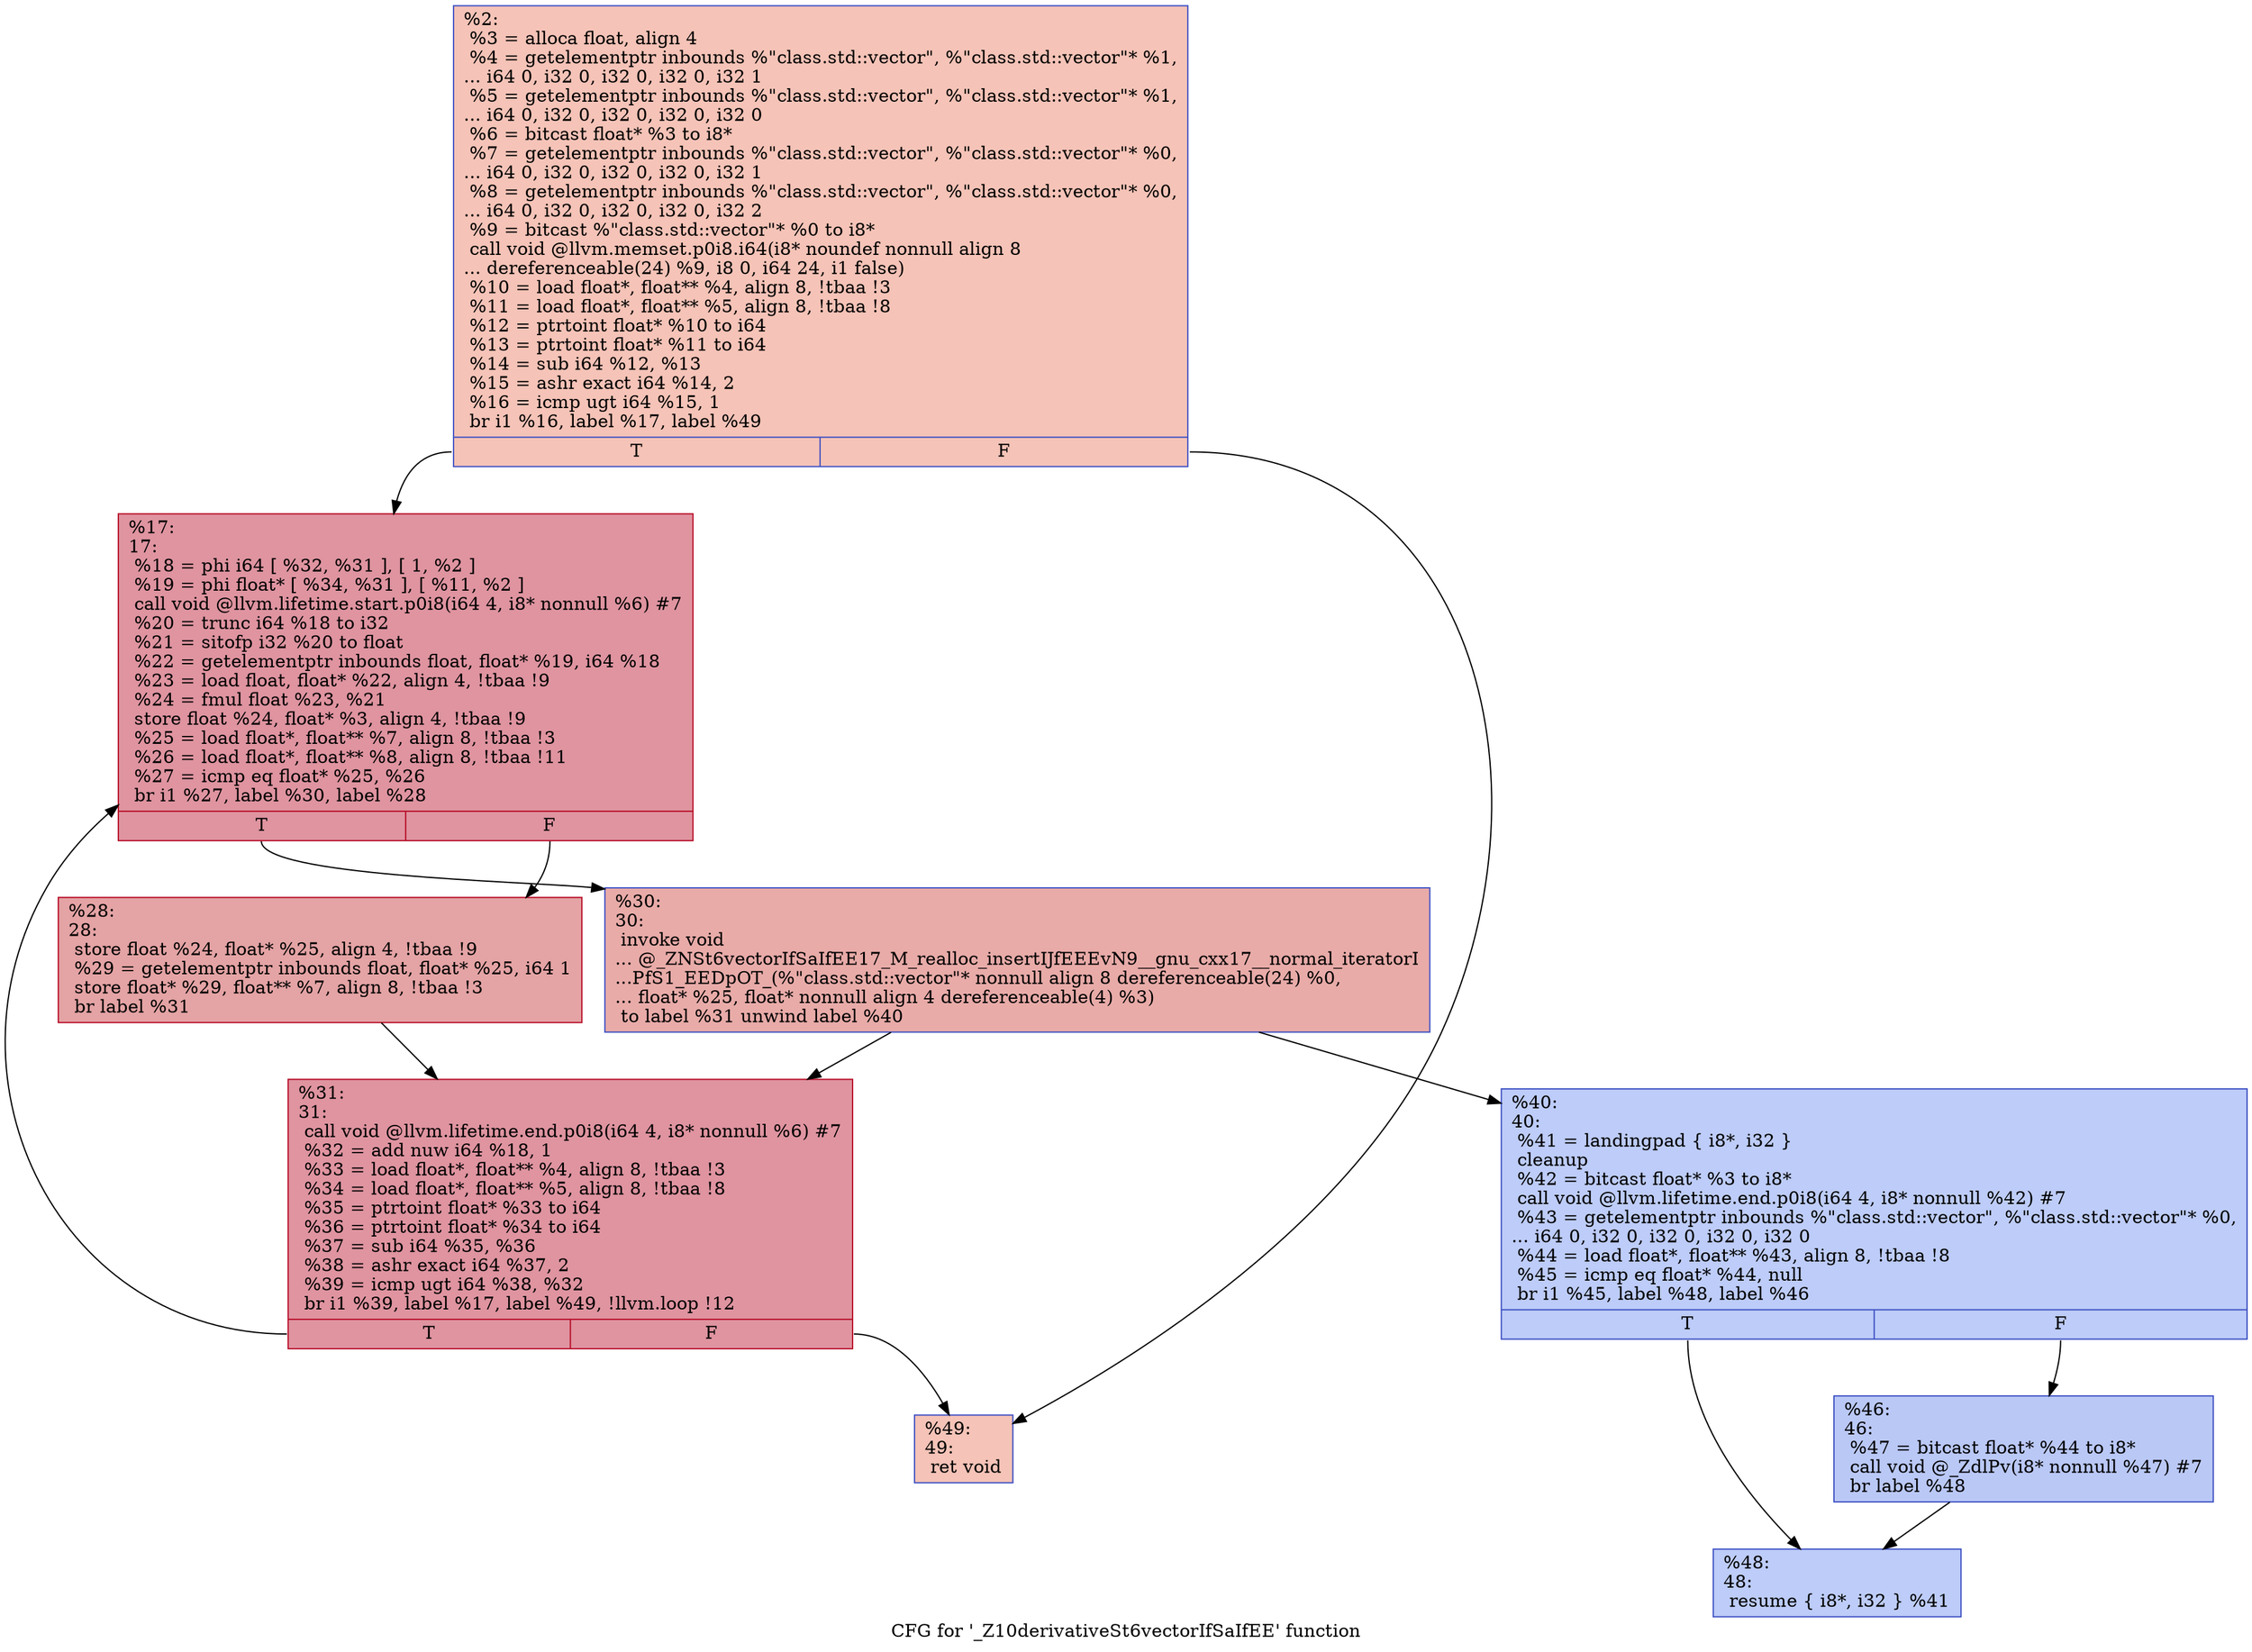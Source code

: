 digraph "CFG for '_Z10derivativeSt6vectorIfSaIfEE' function" {
	label="CFG for '_Z10derivativeSt6vectorIfSaIfEE' function";

	Node0x557e949c0030 [shape=record,color="#3d50c3ff", style=filled, fillcolor="#e8765c70",label="{%2:\l  %3 = alloca float, align 4\l  %4 = getelementptr inbounds %\"class.std::vector\", %\"class.std::vector\"* %1,\l... i64 0, i32 0, i32 0, i32 0, i32 1\l  %5 = getelementptr inbounds %\"class.std::vector\", %\"class.std::vector\"* %1,\l... i64 0, i32 0, i32 0, i32 0, i32 0\l  %6 = bitcast float* %3 to i8*\l  %7 = getelementptr inbounds %\"class.std::vector\", %\"class.std::vector\"* %0,\l... i64 0, i32 0, i32 0, i32 0, i32 1\l  %8 = getelementptr inbounds %\"class.std::vector\", %\"class.std::vector\"* %0,\l... i64 0, i32 0, i32 0, i32 0, i32 2\l  %9 = bitcast %\"class.std::vector\"* %0 to i8*\l  call void @llvm.memset.p0i8.i64(i8* noundef nonnull align 8\l... dereferenceable(24) %9, i8 0, i64 24, i1 false)\l  %10 = load float*, float** %4, align 8, !tbaa !3\l  %11 = load float*, float** %5, align 8, !tbaa !8\l  %12 = ptrtoint float* %10 to i64\l  %13 = ptrtoint float* %11 to i64\l  %14 = sub i64 %12, %13\l  %15 = ashr exact i64 %14, 2\l  %16 = icmp ugt i64 %15, 1\l  br i1 %16, label %17, label %49\l|{<s0>T|<s1>F}}"];
	Node0x557e949c0030:s0 -> Node0x557e949c20e0;
	Node0x557e949c0030:s1 -> Node0x557e949c2170;
	Node0x557e949c20e0 [shape=record,color="#b70d28ff", style=filled, fillcolor="#b70d2870",label="{%17:\l17:                                               \l  %18 = phi i64 [ %32, %31 ], [ 1, %2 ]\l  %19 = phi float* [ %34, %31 ], [ %11, %2 ]\l  call void @llvm.lifetime.start.p0i8(i64 4, i8* nonnull %6) #7\l  %20 = trunc i64 %18 to i32\l  %21 = sitofp i32 %20 to float\l  %22 = getelementptr inbounds float, float* %19, i64 %18\l  %23 = load float, float* %22, align 4, !tbaa !9\l  %24 = fmul float %23, %21\l  store float %24, float* %3, align 4, !tbaa !9\l  %25 = load float*, float** %7, align 8, !tbaa !3\l  %26 = load float*, float** %8, align 8, !tbaa !11\l  %27 = icmp eq float* %25, %26\l  br i1 %27, label %30, label %28\l|{<s0>T|<s1>F}}"];
	Node0x557e949c20e0:s0 -> Node0x557e949c3ab0;
	Node0x557e949c20e0:s1 -> Node0x557e949c3b40;
	Node0x557e949c3b40 [shape=record,color="#b70d28ff", style=filled, fillcolor="#c32e3170",label="{%28:\l28:                                               \l  store float %24, float* %25, align 4, !tbaa !9\l  %29 = getelementptr inbounds float, float* %25, i64 1\l  store float* %29, float** %7, align 8, !tbaa !3\l  br label %31\l}"];
	Node0x557e949c3b40 -> Node0x557e949c22e0;
	Node0x557e949c3ab0 [shape=record,color="#3d50c3ff", style=filled, fillcolor="#cc403a70",label="{%30:\l30:                                               \l  invoke void\l... @_ZNSt6vectorIfSaIfEE17_M_realloc_insertIJfEEEvN9__gnu_cxx17__normal_iteratorI\l...PfS1_EEDpOT_(%\"class.std::vector\"* nonnull align 8 dereferenceable(24) %0,\l... float* %25, float* nonnull align 4 dereferenceable(4) %3)\l          to label %31 unwind label %40\l}"];
	Node0x557e949c3ab0 -> Node0x557e949c22e0;
	Node0x557e949c3ab0 -> Node0x557e949c3fc0;
	Node0x557e949c22e0 [shape=record,color="#b70d28ff", style=filled, fillcolor="#b70d2870",label="{%31:\l31:                                               \l  call void @llvm.lifetime.end.p0i8(i64 4, i8* nonnull %6) #7\l  %32 = add nuw i64 %18, 1\l  %33 = load float*, float** %4, align 8, !tbaa !3\l  %34 = load float*, float** %5, align 8, !tbaa !8\l  %35 = ptrtoint float* %33 to i64\l  %36 = ptrtoint float* %34 to i64\l  %37 = sub i64 %35, %36\l  %38 = ashr exact i64 %37, 2\l  %39 = icmp ugt i64 %38, %32\l  br i1 %39, label %17, label %49, !llvm.loop !12\l|{<s0>T|<s1>F}}"];
	Node0x557e949c22e0:s0 -> Node0x557e949c20e0;
	Node0x557e949c22e0:s1 -> Node0x557e949c2170;
	Node0x557e949c3fc0 [shape=record,color="#3d50c3ff", style=filled, fillcolor="#6a8bef70",label="{%40:\l40:                                               \l  %41 = landingpad \{ i8*, i32 \}\l          cleanup\l  %42 = bitcast float* %3 to i8*\l  call void @llvm.lifetime.end.p0i8(i64 4, i8* nonnull %42) #7\l  %43 = getelementptr inbounds %\"class.std::vector\", %\"class.std::vector\"* %0,\l... i64 0, i32 0, i32 0, i32 0, i32 0\l  %44 = load float*, float** %43, align 8, !tbaa !8\l  %45 = icmp eq float* %44, null\l  br i1 %45, label %48, label %46\l|{<s0>T|<s1>F}}"];
	Node0x557e949c3fc0:s0 -> Node0x557e949c5900;
	Node0x557e949c3fc0:s1 -> Node0x557e949c5950;
	Node0x557e949c5950 [shape=record,color="#3d50c3ff", style=filled, fillcolor="#6282ea70",label="{%46:\l46:                                               \l  %47 = bitcast float* %44 to i8*\l  call void @_ZdlPv(i8* nonnull %47) #7\l  br label %48\l}"];
	Node0x557e949c5950 -> Node0x557e949c5900;
	Node0x557e949c5900 [shape=record,color="#3d50c3ff", style=filled, fillcolor="#6a8bef70",label="{%48:\l48:                                               \l  resume \{ i8*, i32 \} %41\l}"];
	Node0x557e949c2170 [shape=record,color="#3d50c3ff", style=filled, fillcolor="#e8765c70",label="{%49:\l49:                                               \l  ret void\l}"];
}
